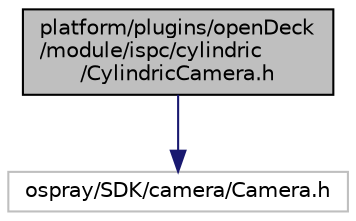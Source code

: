 digraph "platform/plugins/openDeck/module/ispc/cylindric/CylindricCamera.h"
{
 // LATEX_PDF_SIZE
  edge [fontname="Helvetica",fontsize="10",labelfontname="Helvetica",labelfontsize="10"];
  node [fontname="Helvetica",fontsize="10",shape=record];
  Node1 [label="platform/plugins/openDeck\l/module/ispc/cylindric\l/CylindricCamera.h",height=0.2,width=0.4,color="black", fillcolor="grey75", style="filled", fontcolor="black",tooltip=" "];
  Node1 -> Node2 [color="midnightblue",fontsize="10",style="solid",fontname="Helvetica"];
  Node2 [label="ospray/SDK/camera/Camera.h",height=0.2,width=0.4,color="grey75", fillcolor="white", style="filled",tooltip=" "];
}
